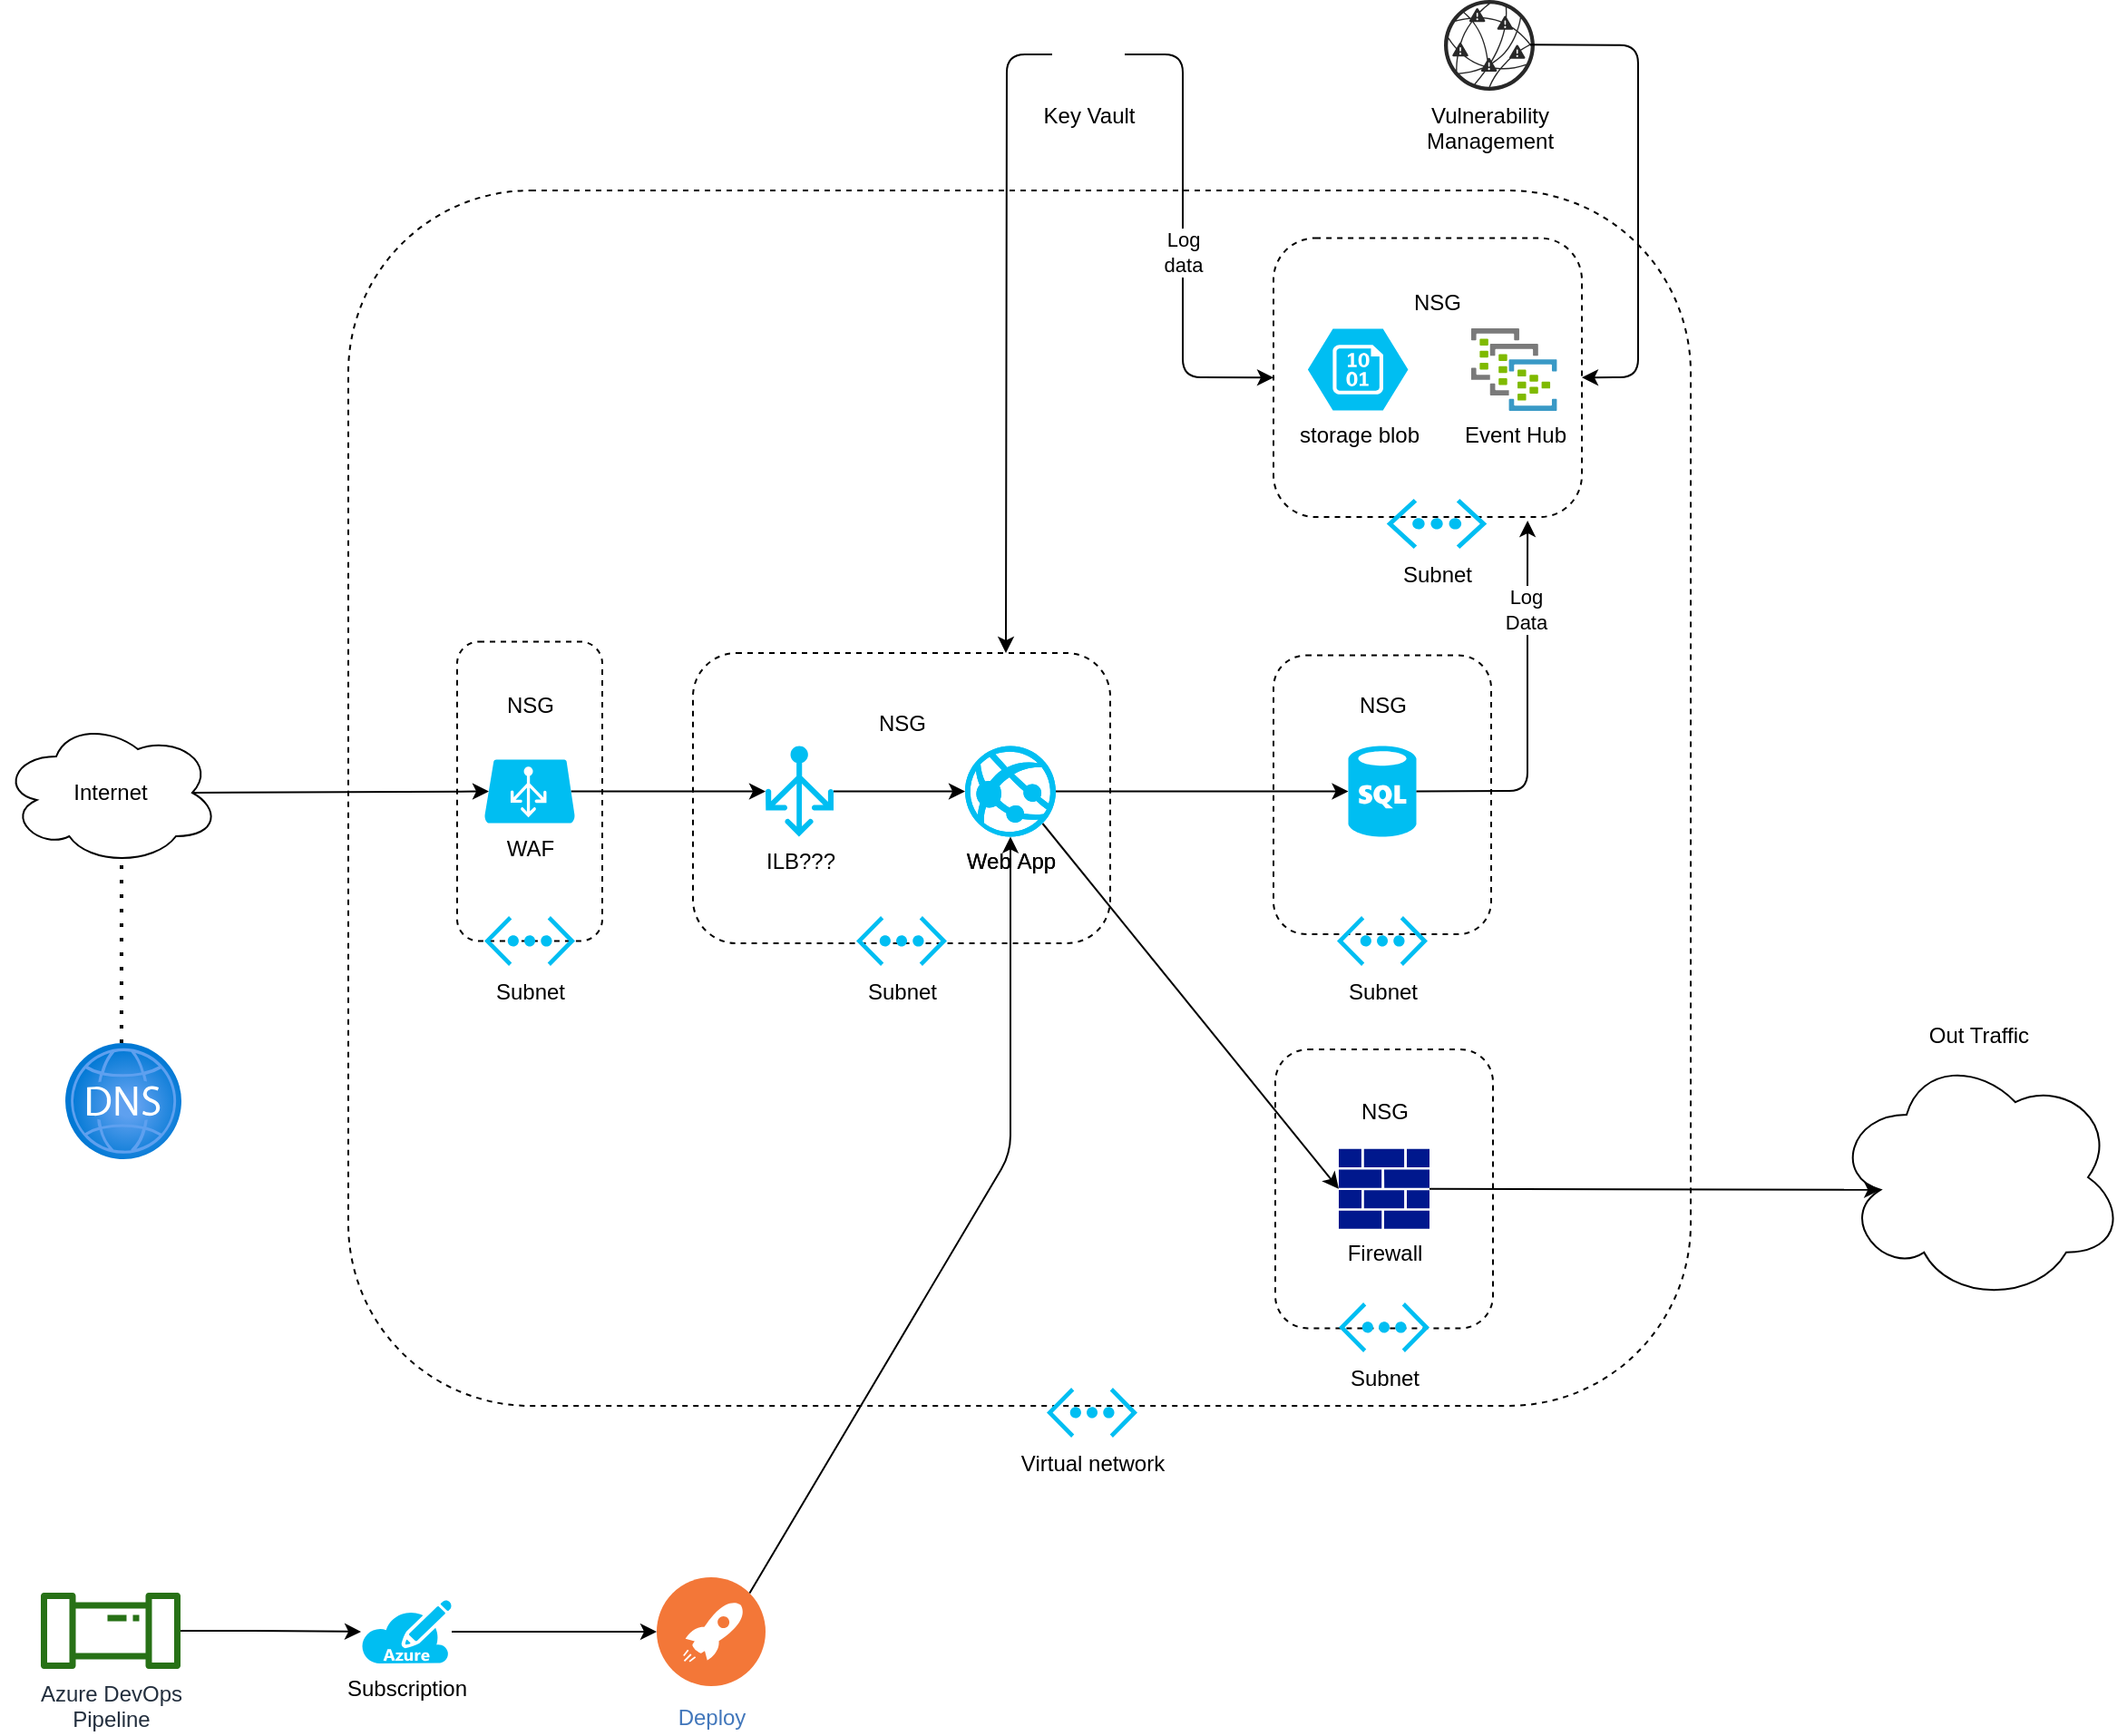 <mxfile version="14.4.8" type="github">
  <diagram id="QyJc0ShGMjxp9rkgd8LT" name="Page-1">
    <mxGraphModel dx="2578" dy="1353" grid="0" gridSize="10" guides="1" tooltips="1" connect="1" arrows="1" fold="1" page="0" pageScale="1" pageWidth="850" pageHeight="1100" math="0" shadow="0">
      <root>
        <mxCell id="0" />
        <mxCell id="1" parent="0" />
        <mxCell id="R52Dz4G4GM2qhA3vl9-M-6" value="" style="rounded=1;whiteSpace=wrap;html=1;dashed=1;fillColor=none;" parent="1" vertex="1">
          <mxGeometry x="-220" y="10" width="740" height="670" as="geometry" />
        </mxCell>
        <mxCell id="R52Dz4G4GM2qhA3vl9-M-46" value="" style="endArrow=classic;html=1;entryX=0.05;entryY=0.5;entryDx=0;entryDy=0;entryPerimeter=0;exitX=0.875;exitY=0.5;exitDx=0;exitDy=0;exitPerimeter=0;" parent="1" source="R52Dz4G4GM2qhA3vl9-M-1" target="R52Dz4G4GM2qhA3vl9-M-10" edge="1">
          <mxGeometry width="50" height="50" relative="1" as="geometry">
            <mxPoint x="-410" y="480" as="sourcePoint" />
            <mxPoint x="-360" y="430" as="targetPoint" />
          </mxGeometry>
        </mxCell>
        <mxCell id="R52Dz4G4GM2qhA3vl9-M-47" value="" style="endArrow=classic;html=1;entryX=0;entryY=0.5;entryDx=0;entryDy=0;entryPerimeter=0;exitX=0.955;exitY=0.5;exitDx=0;exitDy=0;exitPerimeter=0;" parent="1" source="R52Dz4G4GM2qhA3vl9-M-10" target="R52Dz4G4GM2qhA3vl9-M-43" edge="1">
          <mxGeometry width="50" height="50" relative="1" as="geometry">
            <mxPoint x="-345" y="351.25" as="sourcePoint" />
            <mxPoint x="-142.5" y="352.5" as="targetPoint" />
          </mxGeometry>
        </mxCell>
        <mxCell id="R52Dz4G4GM2qhA3vl9-M-50" value="Key Vault" style="shape=image;html=1;verticalAlign=top;verticalLabelPosition=bottom;labelBackgroundColor=#ffffff;imageAspect=0;aspect=fixed;image=https://cdn4.iconfinder.com/data/icons/internet-security-flat-2/32/Internet_Security_data_lock_Server_storage_hosting-128.png;shadow=0;glass=0;dashed=1;fillColor=none;" parent="1" vertex="1">
          <mxGeometry x="168" y="-85" width="40" height="40" as="geometry" />
        </mxCell>
        <mxCell id="R52Dz4G4GM2qhA3vl9-M-56" value="" style="endArrow=classic;html=1;entryX=0;entryY=0.5;entryDx=0;entryDy=0;entryPerimeter=0;exitX=1;exitY=0.5;exitDx=0;exitDy=0;exitPerimeter=0;" parent="1" source="R52Dz4G4GM2qhA3vl9-M-16" target="R52Dz4G4GM2qhA3vl9-M-14" edge="1">
          <mxGeometry width="50" height="50" relative="1" as="geometry">
            <mxPoint x="180" y="440" as="sourcePoint" />
            <mxPoint x="230" y="390" as="targetPoint" />
          </mxGeometry>
        </mxCell>
        <mxCell id="R52Dz4G4GM2qhA3vl9-M-57" value="" style="group" parent="1" vertex="1" connectable="0">
          <mxGeometry x="290" y="240" width="120" height="197.5" as="geometry" />
        </mxCell>
        <mxCell id="R52Dz4G4GM2qhA3vl9-M-52" value="" style="rounded=1;whiteSpace=wrap;html=1;shadow=0;glass=0;dashed=1;fillColor=none;" parent="R52Dz4G4GM2qhA3vl9-M-57" vertex="1">
          <mxGeometry y="26.25" width="120" height="153.75" as="geometry" />
        </mxCell>
        <mxCell id="R52Dz4G4GM2qhA3vl9-M-14" value="" style="verticalLabelPosition=bottom;html=1;verticalAlign=top;align=center;strokeColor=none;fillColor=#00BEF2;shape=mxgraph.azure.sql_database;shadow=0;glass=0;dashed=1;" parent="R52Dz4G4GM2qhA3vl9-M-57" vertex="1">
          <mxGeometry x="41.25" y="76.25" width="37.5" height="50" as="geometry" />
        </mxCell>
        <mxCell id="R52Dz4G4GM2qhA3vl9-M-53" value="Subnet" style="verticalLabelPosition=bottom;html=1;verticalAlign=top;align=center;strokeColor=none;fillColor=#00BEF2;shape=mxgraph.azure.virtual_network;pointerEvents=1;shadow=0;glass=0;dashed=1;container=0;" parent="R52Dz4G4GM2qhA3vl9-M-57" vertex="1">
          <mxGeometry x="35" y="170" width="50" height="27.5" as="geometry" />
        </mxCell>
        <mxCell id="R52Dz4G4GM2qhA3vl9-M-54" value="NSG" style="shape=image;html=1;verticalAlign=top;verticalLabelPosition=bottom;labelBackgroundColor=#ffffff;imageAspect=0;aspect=fixed;image=https://cdn0.iconfinder.com/data/icons/small-n-flat/24/678094-shield-128.png;shadow=0;glass=0;dashed=1;fillColor=none;container=0;" parent="R52Dz4G4GM2qhA3vl9-M-57" vertex="1">
          <mxGeometry x="40" width="40" height="40" as="geometry" />
        </mxCell>
        <mxCell id="R52Dz4G4GM2qhA3vl9-M-16" value="Web&amp;nbsp;App" style="verticalLabelPosition=bottom;html=1;verticalAlign=top;align=center;strokeColor=none;fillColor=#00BEF2;shape=mxgraph.azure.azure_website;pointerEvents=1;shadow=0;glass=0;dashed=1;" parent="1" vertex="1">
          <mxGeometry x="120" y="316.25" width="50" height="50" as="geometry" />
        </mxCell>
        <mxCell id="R52Dz4G4GM2qhA3vl9-M-48" value="" style="endArrow=classic;html=1;entryX=0;entryY=0.5;entryDx=0;entryDy=0;entryPerimeter=0;exitX=1;exitY=0.5;exitDx=0;exitDy=0;exitPerimeter=0;" parent="1" source="R52Dz4G4GM2qhA3vl9-M-43" target="R52Dz4G4GM2qhA3vl9-M-16" edge="1">
          <mxGeometry x="-30" y="230" width="50" height="50" as="geometry">
            <mxPoint x="-97.25" y="352.5" as="sourcePoint" />
            <mxPoint y="351.25" as="targetPoint" />
          </mxGeometry>
        </mxCell>
        <mxCell id="R52Dz4G4GM2qhA3vl9-M-63" value="" style="group" parent="1" vertex="1" connectable="0">
          <mxGeometry x="599" y="485" width="160" height="138" as="geometry" />
        </mxCell>
        <mxCell id="R52Dz4G4GM2qhA3vl9-M-64" value="" style="group" parent="R52Dz4G4GM2qhA3vl9-M-63" vertex="1" connectable="0">
          <mxGeometry width="160" height="138" as="geometry" />
        </mxCell>
        <mxCell id="R52Dz4G4GM2qhA3vl9-M-62" value="Out Traffic" style="ellipse;shape=cloud;whiteSpace=wrap;html=1;fillColor=none;labelPosition=center;verticalLabelPosition=top;align=center;verticalAlign=bottom;" parent="R52Dz4G4GM2qhA3vl9-M-64" vertex="1">
          <mxGeometry width="160" height="138" as="geometry" />
        </mxCell>
        <mxCell id="R52Dz4G4GM2qhA3vl9-M-61" value="" style="shape=image;html=1;verticalAlign=top;verticalLabelPosition=bottom;labelBackgroundColor=#ffffff;imageAspect=0;aspect=fixed;image=https://cdn0.iconfinder.com/data/icons/simpline-mix/64/simpline_43-128.png;shadow=0;glass=0;dashed=1;fillColor=none;" parent="R52Dz4G4GM2qhA3vl9-M-64" vertex="1">
          <mxGeometry x="36" y="25.5" width="88" height="88" as="geometry" />
        </mxCell>
        <mxCell id="R52Dz4G4GM2qhA3vl9-M-69" value="" style="endArrow=classic;html=1;exitX=0.855;exitY=0.855;exitDx=0;exitDy=0;exitPerimeter=0;entryX=0;entryY=0.5;entryDx=0;entryDy=0;entryPerimeter=0;" parent="1" source="R52Dz4G4GM2qhA3vl9-M-59" target="MO3H3YX76H6KMcnUmve5-1" edge="1">
          <mxGeometry width="50" height="50" relative="1" as="geometry">
            <mxPoint x="210" y="440" as="sourcePoint" />
            <mxPoint x="325" y="566.88" as="targetPoint" />
          </mxGeometry>
        </mxCell>
        <mxCell id="R52Dz4G4GM2qhA3vl9-M-70" value="" style="group" parent="1" vertex="1" connectable="0">
          <mxGeometry x="291" y="448" width="120" height="202.5" as="geometry" />
        </mxCell>
        <mxCell id="MO3H3YX76H6KMcnUmve5-2" value="" style="group" parent="R52Dz4G4GM2qhA3vl9-M-70" vertex="1" connectable="0">
          <mxGeometry y="15.5" width="120" height="187" as="geometry" />
        </mxCell>
        <mxCell id="R52Dz4G4GM2qhA3vl9-M-66" value="" style="rounded=1;whiteSpace=wrap;html=1;shadow=0;glass=0;dashed=1;fillColor=none;" parent="MO3H3YX76H6KMcnUmve5-2" vertex="1">
          <mxGeometry y="20" width="120" height="153.75" as="geometry" />
        </mxCell>
        <mxCell id="R52Dz4G4GM2qhA3vl9-M-67" value="Subnet" style="verticalLabelPosition=bottom;html=1;verticalAlign=top;align=center;strokeColor=none;fillColor=#00BEF2;shape=mxgraph.azure.virtual_network;pointerEvents=1;shadow=0;glass=0;dashed=1;container=0;" parent="MO3H3YX76H6KMcnUmve5-2" vertex="1">
          <mxGeometry x="35" y="159.5" width="50" height="27.5" as="geometry" />
        </mxCell>
        <mxCell id="R52Dz4G4GM2qhA3vl9-M-68" value="NSG" style="shape=image;html=1;verticalAlign=top;verticalLabelPosition=bottom;labelBackgroundColor=#ffffff;imageAspect=0;aspect=fixed;image=https://cdn0.iconfinder.com/data/icons/small-n-flat/24/678094-shield-128.png;shadow=0;glass=0;dashed=1;fillColor=none;container=0;" parent="MO3H3YX76H6KMcnUmve5-2" vertex="1">
          <mxGeometry x="40" width="40" height="40" as="geometry" />
        </mxCell>
        <mxCell id="MO3H3YX76H6KMcnUmve5-1" value="Firewall" style="aspect=fixed;pointerEvents=1;shadow=0;dashed=0;html=1;strokeColor=none;labelPosition=center;verticalLabelPosition=bottom;verticalAlign=top;align=center;fillColor=#00188D;shape=mxgraph.mscae.enterprise.firewall;glass=0;labelBackgroundColor=#ffffff;" parent="MO3H3YX76H6KMcnUmve5-2" vertex="1">
          <mxGeometry x="35" y="74.87" width="50" height="44" as="geometry" />
        </mxCell>
        <mxCell id="R52Dz4G4GM2qhA3vl9-M-71" value="" style="endArrow=classic;html=1;exitX=1;exitY=0.5;exitDx=0;exitDy=0;exitPerimeter=0;entryX=0.16;entryY=0.55;entryDx=0;entryDy=0;entryPerimeter=0;" parent="1" source="MO3H3YX76H6KMcnUmve5-1" target="R52Dz4G4GM2qhA3vl9-M-62" edge="1">
          <mxGeometry width="50" height="50" relative="1" as="geometry">
            <mxPoint x="375" y="566.88" as="sourcePoint" />
            <mxPoint x="235" y="561.38" as="targetPoint" />
          </mxGeometry>
        </mxCell>
        <mxCell id="R52Dz4G4GM2qhA3vl9-M-73" value="" style="endArrow=classic;html=1;entryX=0.75;entryY=0;entryDx=0;entryDy=0;rounded=1;" parent="1" source="R52Dz4G4GM2qhA3vl9-M-50" target="R52Dz4G4GM2qhA3vl9-M-35" edge="1">
          <mxGeometry width="50" height="50" relative="1" as="geometry">
            <mxPoint x="-30" y="80" as="sourcePoint" />
            <mxPoint x="90" y="60" as="targetPoint" />
            <Array as="points">
              <mxPoint x="143" y="-65" />
            </Array>
          </mxGeometry>
        </mxCell>
        <mxCell id="R52Dz4G4GM2qhA3vl9-M-82" value="" style="group" parent="1" vertex="1" connectable="0">
          <mxGeometry x="-30" y="250" width="230" height="187.5" as="geometry" />
        </mxCell>
        <mxCell id="R52Dz4G4GM2qhA3vl9-M-35" value="" style="rounded=1;whiteSpace=wrap;html=1;shadow=0;glass=0;dashed=1;fillColor=none;" parent="R52Dz4G4GM2qhA3vl9-M-82" vertex="1">
          <mxGeometry y="15" width="230" height="160" as="geometry" />
        </mxCell>
        <mxCell id="R52Dz4G4GM2qhA3vl9-M-36" value="Subnet" style="verticalLabelPosition=bottom;html=1;verticalAlign=top;align=center;strokeColor=none;fillColor=#00BEF2;shape=mxgraph.azure.virtual_network;pointerEvents=1;shadow=0;glass=0;dashed=1;container=0;" parent="R52Dz4G4GM2qhA3vl9-M-82" vertex="1">
          <mxGeometry x="90" y="160" width="50" height="27.5" as="geometry" />
        </mxCell>
        <mxCell id="R52Dz4G4GM2qhA3vl9-M-42" value="NSG" style="shape=image;html=1;verticalAlign=top;verticalLabelPosition=bottom;labelBackgroundColor=#ffffff;imageAspect=0;aspect=fixed;image=https://cdn0.iconfinder.com/data/icons/small-n-flat/24/678094-shield-128.png;shadow=0;glass=0;dashed=1;fillColor=none;container=0;" parent="R52Dz4G4GM2qhA3vl9-M-82" vertex="1">
          <mxGeometry x="95" width="40" height="40" as="geometry" />
        </mxCell>
        <mxCell id="R52Dz4G4GM2qhA3vl9-M-43" value="ILB???" style="verticalLabelPosition=bottom;html=1;verticalAlign=top;align=center;strokeColor=none;fillColor=#00BEF2;shape=mxgraph.azure.load_balancer_generic;pointerEvents=1;shadow=0;glass=0;dashed=1;" parent="R52Dz4G4GM2qhA3vl9-M-82" vertex="1">
          <mxGeometry x="40" y="66.25" width="37.5" height="50" as="geometry" />
        </mxCell>
        <mxCell id="R52Dz4G4GM2qhA3vl9-M-59" value="Web&amp;nbsp;App" style="verticalLabelPosition=bottom;html=1;verticalAlign=top;align=center;strokeColor=none;fillColor=#00BEF2;shape=mxgraph.azure.azure_website;pointerEvents=1;shadow=0;glass=0;dashed=1;" parent="R52Dz4G4GM2qhA3vl9-M-82" vertex="1">
          <mxGeometry x="150" y="66.25" width="50" height="50" as="geometry" />
        </mxCell>
        <mxCell id="R52Dz4G4GM2qhA3vl9-M-84" value="" style="group" parent="1" vertex="1" connectable="0">
          <mxGeometry x="-160" y="240" width="80" height="197.5" as="geometry" />
        </mxCell>
        <mxCell id="R52Dz4G4GM2qhA3vl9-M-29" value="" style="rounded=1;whiteSpace=wrap;html=1;shadow=0;glass=0;dashed=1;fillColor=none;container=0;" parent="R52Dz4G4GM2qhA3vl9-M-84" vertex="1">
          <mxGeometry y="18.75" width="80" height="165" as="geometry" />
        </mxCell>
        <mxCell id="R52Dz4G4GM2qhA3vl9-M-10" value="WAF" style="verticalLabelPosition=bottom;html=1;verticalAlign=top;align=center;strokeColor=none;fillColor=#00BEF2;shape=mxgraph.azure.azure_load_balancer;shadow=0;glass=0;dashed=1;container=0;" parent="R52Dz4G4GM2qhA3vl9-M-84" vertex="1">
          <mxGeometry x="15" y="83.75" width="50" height="35" as="geometry" />
        </mxCell>
        <mxCell id="R52Dz4G4GM2qhA3vl9-M-13" value="Subnet" style="verticalLabelPosition=bottom;html=1;verticalAlign=top;align=center;strokeColor=none;fillColor=#00BEF2;shape=mxgraph.azure.virtual_network;pointerEvents=1;shadow=0;glass=0;dashed=1;container=0;" parent="R52Dz4G4GM2qhA3vl9-M-84" vertex="1">
          <mxGeometry x="15" y="170" width="50" height="27.5" as="geometry" />
        </mxCell>
        <mxCell id="R52Dz4G4GM2qhA3vl9-M-24" value="NSG" style="shape=image;html=1;verticalAlign=top;verticalLabelPosition=bottom;labelBackgroundColor=#ffffff;imageAspect=0;aspect=fixed;image=https://cdn0.iconfinder.com/data/icons/small-n-flat/24/678094-shield-128.png;shadow=0;glass=0;dashed=1;fillColor=none;container=0;" parent="R52Dz4G4GM2qhA3vl9-M-84" vertex="1">
          <mxGeometry x="20" width="40" height="40" as="geometry" />
        </mxCell>
        <mxCell id="R52Dz4G4GM2qhA3vl9-M-85" value="" style="endArrow=classic;html=1;rounded=1;entryX=0;entryY=0.5;entryDx=0;entryDy=0;exitX=1;exitY=0.5;exitDx=0;exitDy=0;" parent="1" source="R52Dz4G4GM2qhA3vl9-M-50" target="R52Dz4G4GM2qhA3vl9-M-77" edge="1">
          <mxGeometry width="50" height="50" relative="1" as="geometry">
            <mxPoint x="230" y="-40" as="sourcePoint" />
            <mxPoint x="153" y="280" as="targetPoint" />
            <Array as="points">
              <mxPoint x="240" y="-65" />
              <mxPoint x="240" y="113" />
            </Array>
          </mxGeometry>
        </mxCell>
        <mxCell id="R52Dz4G4GM2qhA3vl9-M-90" value="Log&lt;br&gt;data" style="edgeLabel;html=1;align=center;verticalAlign=middle;resizable=0;points=[];" parent="R52Dz4G4GM2qhA3vl9-M-85" vertex="1" connectable="0">
          <mxGeometry x="0.218" y="3" relative="1" as="geometry">
            <mxPoint x="-3" y="-18" as="offset" />
          </mxGeometry>
        </mxCell>
        <mxCell id="R52Dz4G4GM2qhA3vl9-M-88" value="" style="endArrow=classic;html=1;strokeColor=#000000;exitX=1;exitY=0.5;exitDx=0;exitDy=0;exitPerimeter=0;entryX=0.824;entryY=1.013;entryDx=0;entryDy=0;entryPerimeter=0;" parent="1" source="R52Dz4G4GM2qhA3vl9-M-14" target="R52Dz4G4GM2qhA3vl9-M-77" edge="1">
          <mxGeometry width="50" height="50" relative="1" as="geometry">
            <mxPoint x="190" y="210" as="sourcePoint" />
            <mxPoint x="410" y="113" as="targetPoint" />
            <Array as="points">
              <mxPoint x="430" y="341" />
              <mxPoint x="430" y="220" />
            </Array>
          </mxGeometry>
        </mxCell>
        <mxCell id="R52Dz4G4GM2qhA3vl9-M-89" value="Log&lt;br&gt;Data" style="edgeLabel;html=1;align=center;verticalAlign=middle;resizable=0;points=[];labelBackgroundColor=#ffffff;" parent="R52Dz4G4GM2qhA3vl9-M-88" vertex="1" connectable="0">
          <mxGeometry x="0.082" y="1" relative="1" as="geometry">
            <mxPoint y="-48.25" as="offset" />
          </mxGeometry>
        </mxCell>
        <mxCell id="R52Dz4G4GM2qhA3vl9-M-81" value="" style="group" parent="1" vertex="1" connectable="0">
          <mxGeometry x="290" y="10" width="180" height="197.5" as="geometry" />
        </mxCell>
        <mxCell id="R52Dz4G4GM2qhA3vl9-M-95" value="" style="group" parent="R52Dz4G4GM2qhA3vl9-M-81" vertex="1" connectable="0">
          <mxGeometry y="10" width="170" height="187.5" as="geometry" />
        </mxCell>
        <mxCell id="R52Dz4G4GM2qhA3vl9-M-77" value="" style="rounded=1;whiteSpace=wrap;html=1;shadow=0;glass=0;dashed=1;fillColor=none;" parent="R52Dz4G4GM2qhA3vl9-M-95" vertex="1">
          <mxGeometry y="16.25" width="170" height="153.75" as="geometry" />
        </mxCell>
        <mxCell id="R52Dz4G4GM2qhA3vl9-M-79" value="Subnet" style="verticalLabelPosition=bottom;html=1;verticalAlign=top;align=center;strokeColor=none;fillColor=#00BEF2;shape=mxgraph.azure.virtual_network;pointerEvents=1;shadow=0;glass=0;dashed=1;container=0;" parent="R52Dz4G4GM2qhA3vl9-M-95" vertex="1">
          <mxGeometry x="62.372" y="160" width="55.263" height="27.5" as="geometry" />
        </mxCell>
        <mxCell id="R52Dz4G4GM2qhA3vl9-M-80" value="NSG" style="shape=image;html=1;verticalAlign=top;verticalLabelPosition=bottom;labelBackgroundColor=#ffffff;imageAspect=0;aspect=fixed;image=https://cdn0.iconfinder.com/data/icons/small-n-flat/24/678094-shield-128.png;shadow=0;glass=0;dashed=1;fillColor=none;container=0;" parent="R52Dz4G4GM2qhA3vl9-M-95" vertex="1">
          <mxGeometry x="71.055" width="37.895" height="37.895" as="geometry" />
        </mxCell>
        <mxCell id="R52Dz4G4GM2qhA3vl9-M-15" value="storage blob" style="verticalLabelPosition=bottom;html=1;verticalAlign=top;align=center;strokeColor=none;fillColor=#00BEF2;shape=mxgraph.azure.storage_blob;shadow=0;glass=0;dashed=1;" parent="R52Dz4G4GM2qhA3vl9-M-95" vertex="1">
          <mxGeometry x="18.951" y="66.25" width="55.263" height="45" as="geometry" />
        </mxCell>
        <mxCell id="R52Dz4G4GM2qhA3vl9-M-91" value="Event Hub" style="aspect=fixed;html=1;points=[];align=center;image;fontSize=12;image=img/lib/mscae/Event_Hub_Clusters.svg;shadow=0;glass=0;dashed=1;labelBackgroundColor=#ffffff;fillColor=none;" parent="R52Dz4G4GM2qhA3vl9-M-95" vertex="1">
          <mxGeometry x="108.948" y="66.01" width="47.368" height="45.474" as="geometry" />
        </mxCell>
        <mxCell id="R52Dz4G4GM2qhA3vl9-M-17" value="Virtual network" style="verticalLabelPosition=bottom;html=1;verticalAlign=top;align=center;strokeColor=none;fillColor=#00BEF2;shape=mxgraph.azure.virtual_network;pointerEvents=1;shadow=0;glass=0;dashed=1;" parent="1" vertex="1">
          <mxGeometry x="165" y="670" width="50" height="27.5" as="geometry" />
        </mxCell>
        <mxCell id="R52Dz4G4GM2qhA3vl9-M-1" value="Internet" style="ellipse;shape=cloud;whiteSpace=wrap;html=1;fillColor=none;" parent="1" vertex="1">
          <mxGeometry x="-411" y="302" width="120" height="80" as="geometry" />
        </mxCell>
        <mxCell id="R52Dz4G4GM2qhA3vl9-M-86" value="" style="aspect=fixed;html=1;points=[];align=center;image;fontSize=12;image=img/lib/azure2/networking/DNS_Zones.svg;shadow=0;glass=0;dashed=1;fillColor=none;" parent="1" vertex="1">
          <mxGeometry x="-376" y="480" width="64" height="64" as="geometry" />
        </mxCell>
        <mxCell id="R52Dz4G4GM2qhA3vl9-M-87" value="" style="endArrow=none;dashed=1;html=1;dashPattern=1 3;strokeWidth=2;exitX=0.484;exitY=0;exitDx=0;exitDy=0;exitPerimeter=0;entryX=0.55;entryY=0.95;entryDx=0;entryDy=0;entryPerimeter=0;" parent="1" source="R52Dz4G4GM2qhA3vl9-M-86" target="R52Dz4G4GM2qhA3vl9-M-1" edge="1">
          <mxGeometry x="-411" y="302" width="50" height="50" as="geometry">
            <mxPoint x="-811" y="762" as="sourcePoint" />
            <mxPoint x="-741" y="692" as="targetPoint" />
          </mxGeometry>
        </mxCell>
        <mxCell id="MO3H3YX76H6KMcnUmve5-5" value="" style="edgeStyle=orthogonalEdgeStyle;rounded=1;orthogonalLoop=1;jettySize=auto;html=1;strokeColor=#000000;" parent="1" source="MO3H3YX76H6KMcnUmve5-3" target="MO3H3YX76H6KMcnUmve5-4" edge="1">
          <mxGeometry relative="1" as="geometry" />
        </mxCell>
        <mxCell id="MO3H3YX76H6KMcnUmve5-3" value="Azure DevOps&lt;br&gt;Pipeline" style="outlineConnect=0;fontColor=#232F3E;gradientColor=none;fillColor=#277116;strokeColor=none;dashed=0;verticalLabelPosition=bottom;verticalAlign=top;align=center;html=1;fontSize=12;fontStyle=0;aspect=fixed;pointerEvents=1;shape=mxgraph.aws4.iot_analytics_pipeline;shadow=0;glass=0;labelBackgroundColor=#ffffff;" parent="1" vertex="1">
          <mxGeometry x="-390" y="783" width="78" height="42" as="geometry" />
        </mxCell>
        <mxCell id="MO3H3YX76H6KMcnUmve5-7" value="" style="edgeStyle=orthogonalEdgeStyle;rounded=1;orthogonalLoop=1;jettySize=auto;html=1;strokeColor=#000000;" parent="1" source="MO3H3YX76H6KMcnUmve5-4" target="MO3H3YX76H6KMcnUmve5-6" edge="1">
          <mxGeometry relative="1" as="geometry" />
        </mxCell>
        <mxCell id="MO3H3YX76H6KMcnUmve5-4" value="Subscription" style="verticalLabelPosition=bottom;html=1;verticalAlign=top;align=center;strokeColor=none;fillColor=#00BEF2;shape=mxgraph.azure.azure_subscription;shadow=0;glass=0;dashed=1;labelBackgroundColor=#ffffff;" parent="1" vertex="1">
          <mxGeometry x="-213" y="787" width="50" height="35" as="geometry" />
        </mxCell>
        <mxCell id="MO3H3YX76H6KMcnUmve5-6" value="Deploy" style="aspect=fixed;perimeter=ellipsePerimeter;html=1;align=center;shadow=0;dashed=0;fontColor=#4277BB;labelBackgroundColor=#ffffff;fontSize=12;spacingTop=3;image;image=img/lib/ibm/devops/continuous_deploy.svg;glass=0;fillColor=none;" parent="1" vertex="1">
          <mxGeometry x="-50" y="774.5" width="60" height="60" as="geometry" />
        </mxCell>
        <mxCell id="MO3H3YX76H6KMcnUmve5-9" value="Vulnerability&lt;br&gt;Management" style="verticalLabelPosition=bottom;html=1;fillColor=#282828;strokeColor=none;verticalAlign=top;pointerEvents=1;align=center;shape=mxgraph.cisco_safe.security_icons.vulnerability_management;shadow=0;glass=0;dashed=1;labelBackgroundColor=#ffffff;" parent="1" vertex="1">
          <mxGeometry x="384" y="-95" width="50" height="50" as="geometry" />
        </mxCell>
        <mxCell id="MO3H3YX76H6KMcnUmve5-10" value="" style="endArrow=classic;html=1;strokeColor=#000000;exitX=0.948;exitY=0.492;exitDx=0;exitDy=0;exitPerimeter=0;entryX=1;entryY=0.5;entryDx=0;entryDy=0;" parent="1" source="MO3H3YX76H6KMcnUmve5-9" target="R52Dz4G4GM2qhA3vl9-M-77" edge="1">
          <mxGeometry width="50" height="50" relative="1" as="geometry">
            <mxPoint x="535" y="-56" as="sourcePoint" />
            <mxPoint x="585" y="-106" as="targetPoint" />
            <Array as="points">
              <mxPoint x="491" y="-70" />
              <mxPoint x="491" y="113" />
            </Array>
          </mxGeometry>
        </mxCell>
        <mxCell id="gUVkCB3nNi4wrAsbbBJD-1" value="" style="endArrow=classic;html=1;exitX=1;exitY=0;exitDx=0;exitDy=0;entryX=0.5;entryY=1;entryDx=0;entryDy=0;entryPerimeter=0;" edge="1" parent="1" source="MO3H3YX76H6KMcnUmve5-6" target="R52Dz4G4GM2qhA3vl9-M-59">
          <mxGeometry width="50" height="50" relative="1" as="geometry">
            <mxPoint x="149" y="600" as="sourcePoint" />
            <mxPoint x="199" y="550" as="targetPoint" />
            <Array as="points">
              <mxPoint x="145" y="541" />
            </Array>
          </mxGeometry>
        </mxCell>
      </root>
    </mxGraphModel>
  </diagram>
</mxfile>
